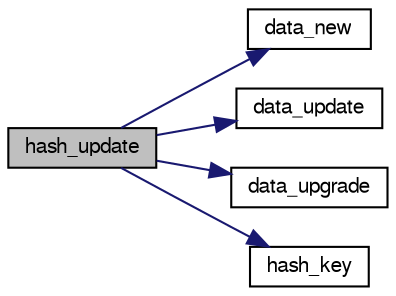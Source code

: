 digraph "hash_update"
{
 // LATEX_PDF_SIZE
  bgcolor="transparent";
  edge [fontname="FreeSans",fontsize="10",labelfontname="FreeSans",labelfontsize="10"];
  node [fontname="FreeSans",fontsize="10",shape=record];
  rankdir="LR";
  Node1 [label="hash_update",height=0.2,width=0.4,color="black", fillcolor="grey75", style="filled", fontcolor="black",tooltip="update the hash entry"];
  Node1 -> Node2 [color="midnightblue",fontsize="10",style="solid",fontname="FreeSans"];
  Node2 [label="data_new",height=0.2,width=0.4,color="black",URL="$hash-lock-free_8c.html#a2b54fb82510eda54054d5b44a706f566",tooltip=" "];
  Node1 -> Node3 [color="midnightblue",fontsize="10",style="solid",fontname="FreeSans"];
  Node3 [label="data_update",height=0.2,width=0.4,color="black",URL="$hash-lock-free_8c.html#a47753cf3fd941538e52cd282b3d49e20",tooltip="update an hash table item."];
  Node1 -> Node4 [color="midnightblue",fontsize="10",style="solid",fontname="FreeSans"];
  Node4 [label="data_upgrade",height=0.2,width=0.4,color="black",URL="$hash-lock-free_8c.html#a88da9c021a86d5958925d7cca64920f3",tooltip="Upgrade an hash table item."];
  Node1 -> Node5 [color="midnightblue",fontsize="10",style="solid",fontname="FreeSans"];
  Node5 [label="hash_key",height=0.2,width=0.4,color="black",URL="$hash-lock-free_8c.html#aeafd0b4e6665b357afcff5dd30723c15",tooltip="Transform hash data into a 64 bits key."];
}
